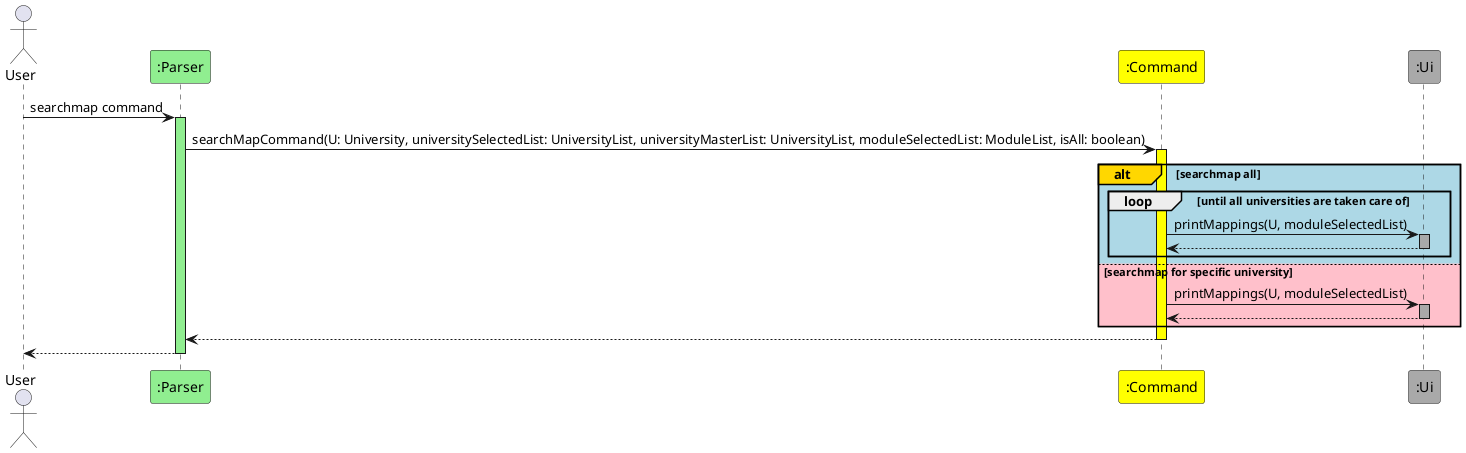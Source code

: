 @startuml
'https://plantuml.com/sequence-diagram

actor User

participant ":Parser" #LightGreen
User -> ":Parser" ++ #LightGreen: searchmap command

participant ":Command" #Yellow
":Parser" -> ":Command" ++ #Yellow : searchMapCommand(U: University, universitySelectedList: UniversityList, universityMasterList: UniversityList, moduleSelectedList: ModuleList, isAll: boolean)

alt#Gold #LightBlue searchmap all

loop until all universities are taken care of

participant ":Ui" #DarkGrey
":Command" -> ":Ui" ++ #DarkGrey : printMappings(U, moduleSelectedList)
return
deactivate ":Ui"

end

else #Pink searchmap for specific university

participant ":Ui" #DarkGrey
":Command" -> ":Ui" ++ #DarkGrey : printMappings(U, moduleSelectedList)
return
deactivate ":Ui"

end

":Command" --> ":Parser"
deactivate ":Command"

":Parser" --> User
deactivate ":Parser"
@enduml